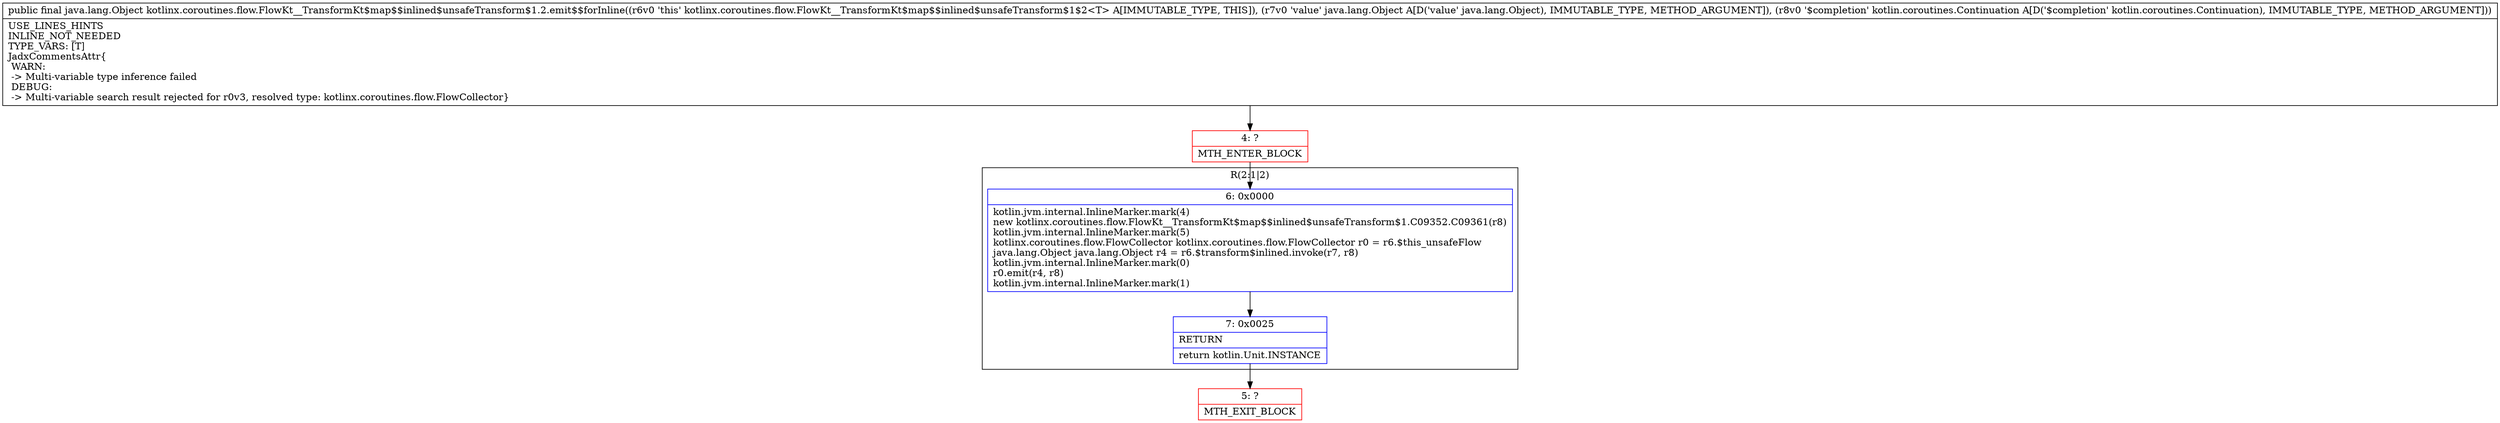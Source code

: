 digraph "CFG forkotlinx.coroutines.flow.FlowKt__TransformKt$map$$inlined$unsafeTransform$1.2.emit$$forInline(Ljava\/lang\/Object;Lkotlin\/coroutines\/Continuation;)Ljava\/lang\/Object;" {
subgraph cluster_Region_294427327 {
label = "R(2:1|2)";
node [shape=record,color=blue];
Node_6 [shape=record,label="{6\:\ 0x0000|kotlin.jvm.internal.InlineMarker.mark(4)\lnew kotlinx.coroutines.flow.FlowKt__TransformKt$map$$inlined$unsafeTransform$1.C09352.C09361(r8)\lkotlin.jvm.internal.InlineMarker.mark(5)\lkotlinx.coroutines.flow.FlowCollector kotlinx.coroutines.flow.FlowCollector r0 = r6.$this_unsafeFlow\ljava.lang.Object java.lang.Object r4 = r6.$transform$inlined.invoke(r7, r8)\lkotlin.jvm.internal.InlineMarker.mark(0)\lr0.emit(r4, r8)\lkotlin.jvm.internal.InlineMarker.mark(1)\l}"];
Node_7 [shape=record,label="{7\:\ 0x0025|RETURN\l|return kotlin.Unit.INSTANCE\l}"];
}
Node_4 [shape=record,color=red,label="{4\:\ ?|MTH_ENTER_BLOCK\l}"];
Node_5 [shape=record,color=red,label="{5\:\ ?|MTH_EXIT_BLOCK\l}"];
MethodNode[shape=record,label="{public final java.lang.Object kotlinx.coroutines.flow.FlowKt__TransformKt$map$$inlined$unsafeTransform$1.2.emit$$forInline((r6v0 'this' kotlinx.coroutines.flow.FlowKt__TransformKt$map$$inlined$unsafeTransform$1$2\<T\> A[IMMUTABLE_TYPE, THIS]), (r7v0 'value' java.lang.Object A[D('value' java.lang.Object), IMMUTABLE_TYPE, METHOD_ARGUMENT]), (r8v0 '$completion' kotlin.coroutines.Continuation A[D('$completion' kotlin.coroutines.Continuation), IMMUTABLE_TYPE, METHOD_ARGUMENT]))  | USE_LINES_HINTS\lINLINE_NOT_NEEDED\lTYPE_VARS: [T]\lJadxCommentsAttr\{\l WARN: \l \-\> Multi\-variable type inference failed\l DEBUG: \l \-\> Multi\-variable search result rejected for r0v3, resolved type: kotlinx.coroutines.flow.FlowCollector\}\l}"];
MethodNode -> Node_4;Node_6 -> Node_7;
Node_7 -> Node_5;
Node_4 -> Node_6;
}

